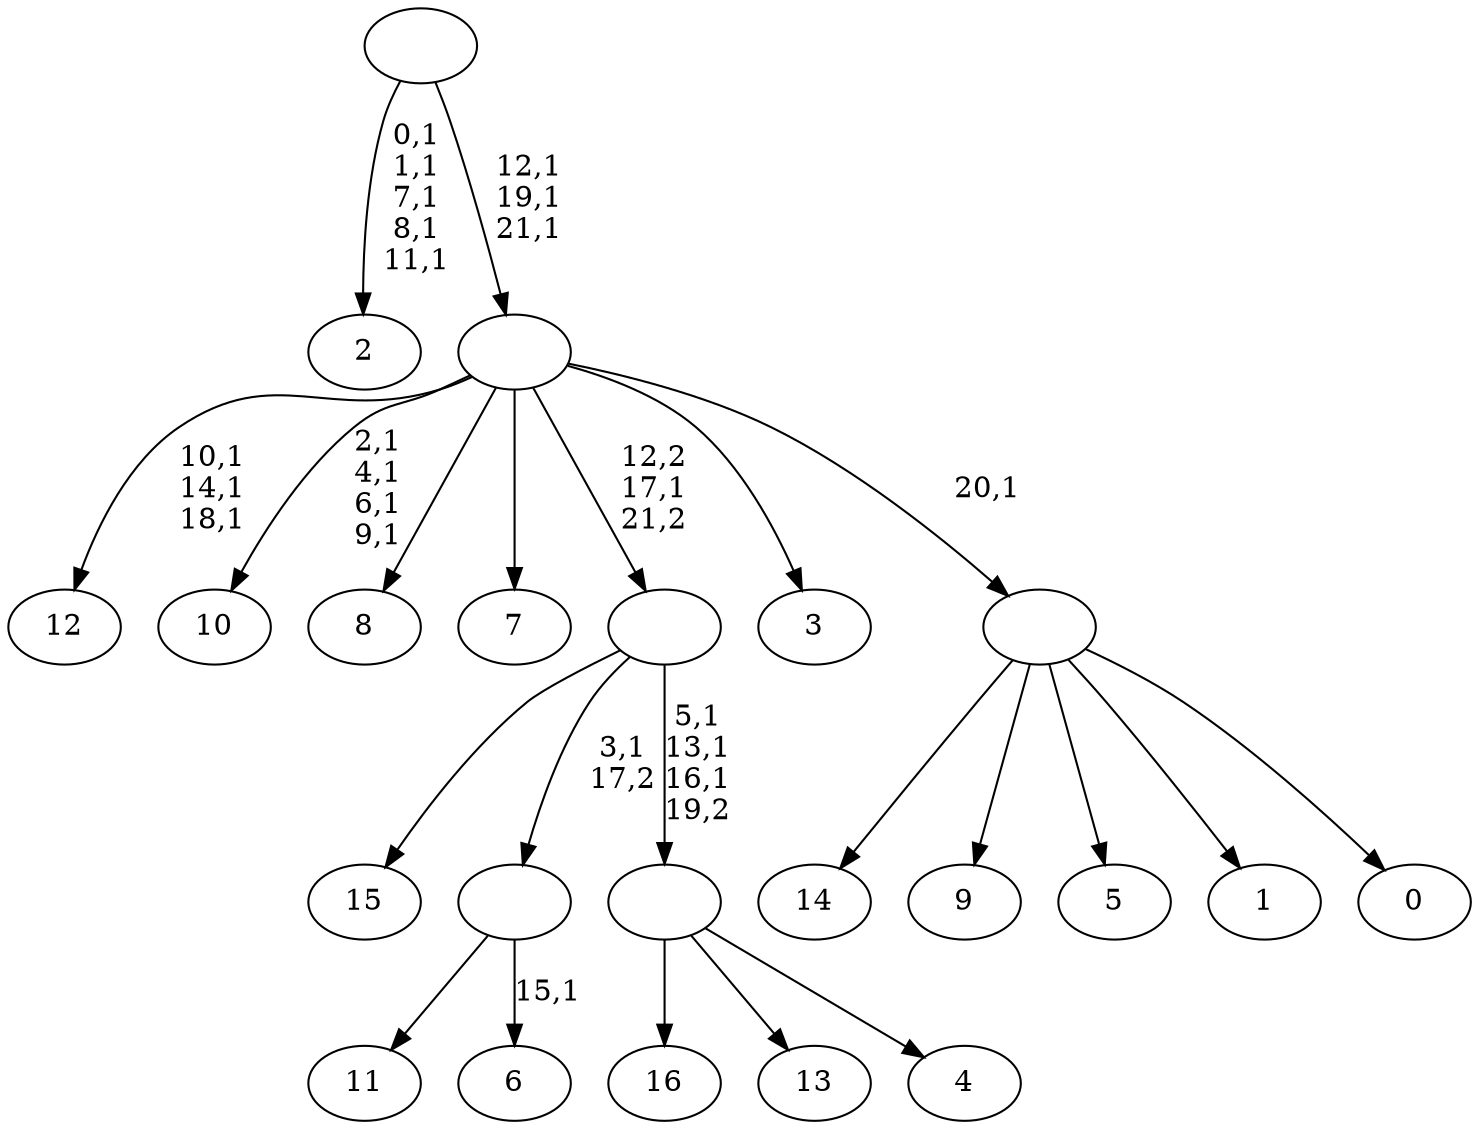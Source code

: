 digraph T {
	39 [label="16"]
	38 [label="15"]
	37 [label="14"]
	36 [label="13"]
	35 [label="12"]
	31 [label="11"]
	30 [label="10"]
	25 [label="9"]
	24 [label="8"]
	23 [label="7"]
	22 [label="6"]
	20 [label=""]
	19 [label="5"]
	18 [label="4"]
	17 [label=""]
	14 [label=""]
	13 [label="3"]
	12 [label="2"]
	6 [label="1"]
	5 [label="0"]
	4 [label=""]
	3 [label=""]
	0 [label=""]
	20 -> 22 [label="15,1"]
	20 -> 31 [label=""]
	17 -> 39 [label=""]
	17 -> 36 [label=""]
	17 -> 18 [label=""]
	14 -> 17 [label="5,1\n13,1\n16,1\n19,2"]
	14 -> 38 [label=""]
	14 -> 20 [label="3,1\n17,2"]
	4 -> 37 [label=""]
	4 -> 25 [label=""]
	4 -> 19 [label=""]
	4 -> 6 [label=""]
	4 -> 5 [label=""]
	3 -> 30 [label="2,1\n4,1\n6,1\n9,1"]
	3 -> 35 [label="10,1\n14,1\n18,1"]
	3 -> 24 [label=""]
	3 -> 23 [label=""]
	3 -> 14 [label="12,2\n17,1\n21,2"]
	3 -> 13 [label=""]
	3 -> 4 [label="20,1"]
	0 -> 3 [label="12,1\n19,1\n21,1"]
	0 -> 12 [label="0,1\n1,1\n7,1\n8,1\n11,1"]
}
